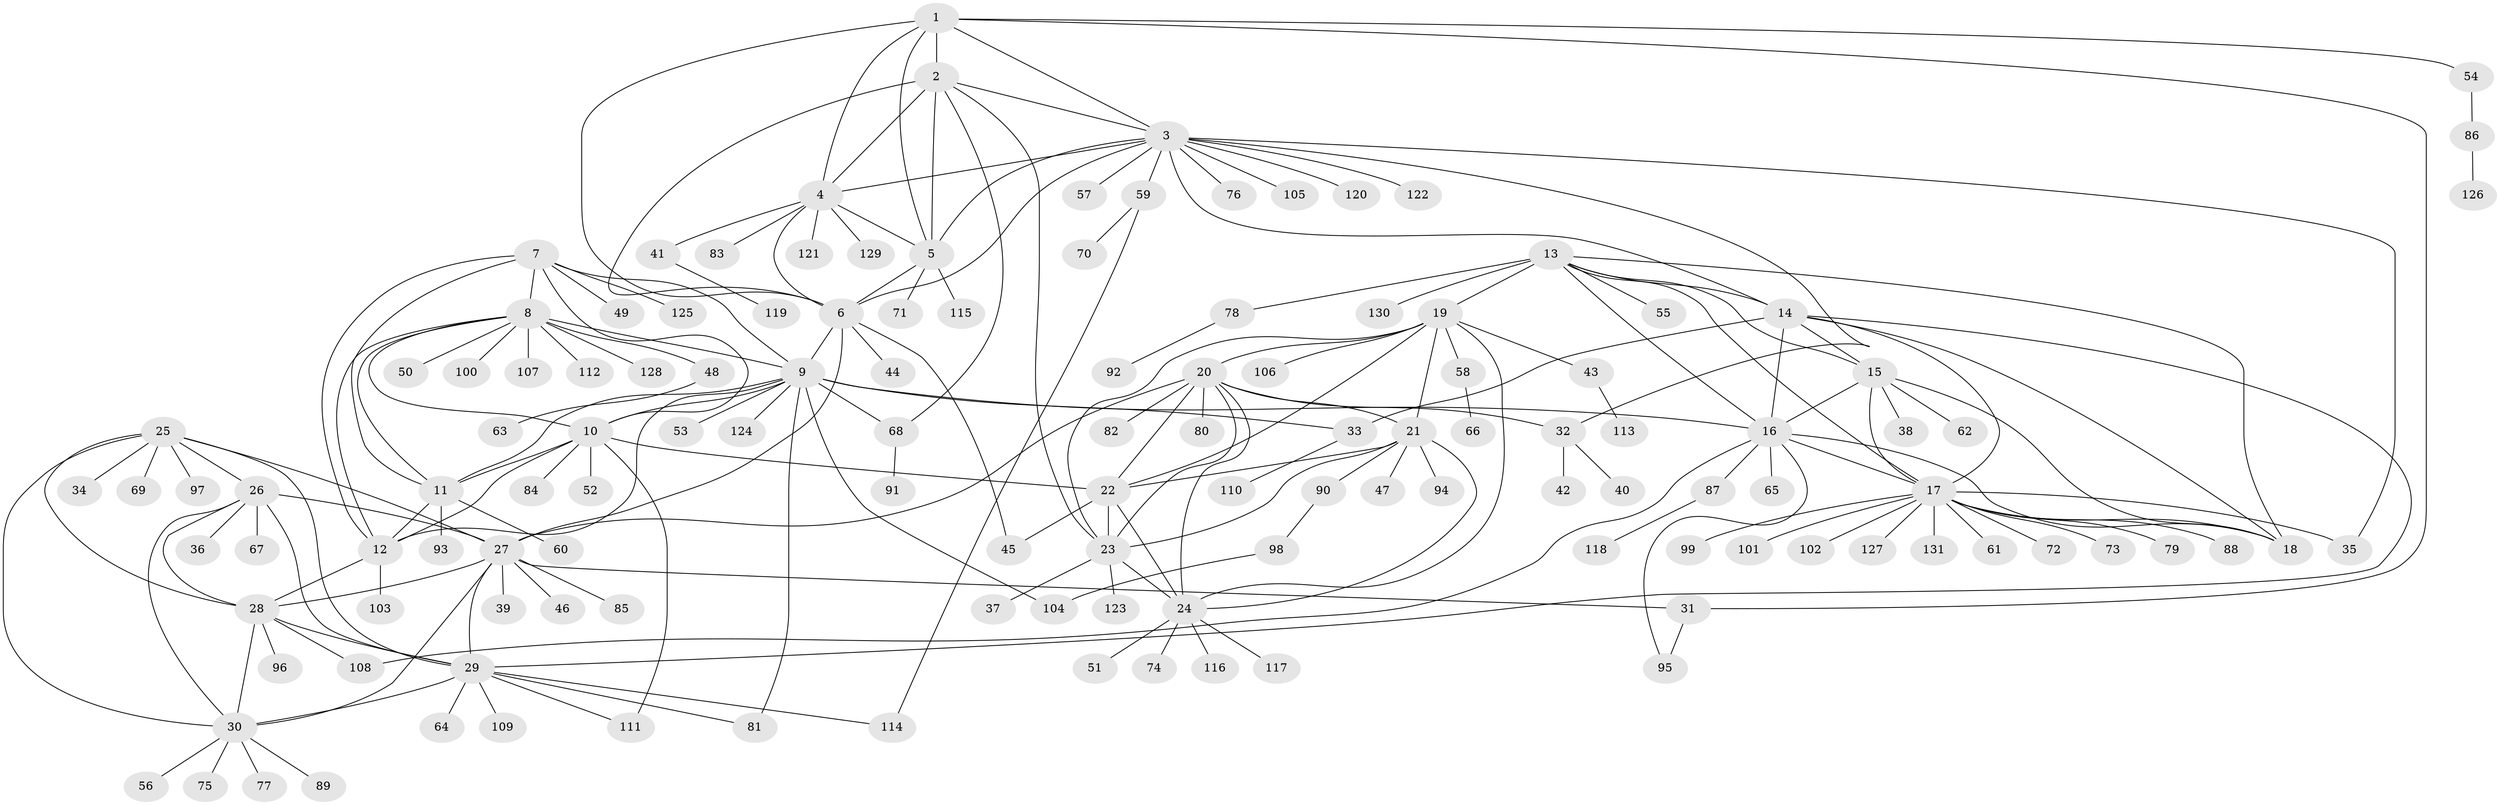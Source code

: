 // coarse degree distribution, {7: 0.019417475728155338, 5: 0.038834951456310676, 11: 0.02912621359223301, 9: 0.019417475728155338, 12: 0.019417475728155338, 8: 0.019417475728155338, 13: 0.009708737864077669, 14: 0.009708737864077669, 4: 0.009708737864077669, 10: 0.019417475728155338, 6: 0.009708737864077669, 3: 0.038834951456310676, 2: 0.0970873786407767, 1: 0.6601941747572816}
// Generated by graph-tools (version 1.1) at 2025/42/03/06/25 10:42:13]
// undirected, 131 vertices, 198 edges
graph export_dot {
graph [start="1"]
  node [color=gray90,style=filled];
  1;
  2;
  3;
  4;
  5;
  6;
  7;
  8;
  9;
  10;
  11;
  12;
  13;
  14;
  15;
  16;
  17;
  18;
  19;
  20;
  21;
  22;
  23;
  24;
  25;
  26;
  27;
  28;
  29;
  30;
  31;
  32;
  33;
  34;
  35;
  36;
  37;
  38;
  39;
  40;
  41;
  42;
  43;
  44;
  45;
  46;
  47;
  48;
  49;
  50;
  51;
  52;
  53;
  54;
  55;
  56;
  57;
  58;
  59;
  60;
  61;
  62;
  63;
  64;
  65;
  66;
  67;
  68;
  69;
  70;
  71;
  72;
  73;
  74;
  75;
  76;
  77;
  78;
  79;
  80;
  81;
  82;
  83;
  84;
  85;
  86;
  87;
  88;
  89;
  90;
  91;
  92;
  93;
  94;
  95;
  96;
  97;
  98;
  99;
  100;
  101;
  102;
  103;
  104;
  105;
  106;
  107;
  108;
  109;
  110;
  111;
  112;
  113;
  114;
  115;
  116;
  117;
  118;
  119;
  120;
  121;
  122;
  123;
  124;
  125;
  126;
  127;
  128;
  129;
  130;
  131;
  1 -- 2;
  1 -- 3;
  1 -- 4;
  1 -- 5;
  1 -- 6;
  1 -- 31;
  1 -- 54;
  2 -- 3;
  2 -- 4;
  2 -- 5;
  2 -- 6;
  2 -- 23;
  2 -- 68;
  3 -- 4;
  3 -- 5;
  3 -- 6;
  3 -- 14;
  3 -- 32;
  3 -- 35;
  3 -- 57;
  3 -- 59;
  3 -- 76;
  3 -- 105;
  3 -- 120;
  3 -- 122;
  4 -- 5;
  4 -- 6;
  4 -- 41;
  4 -- 83;
  4 -- 121;
  4 -- 129;
  5 -- 6;
  5 -- 71;
  5 -- 115;
  6 -- 9;
  6 -- 27;
  6 -- 44;
  6 -- 45;
  7 -- 8;
  7 -- 9;
  7 -- 10;
  7 -- 11;
  7 -- 12;
  7 -- 49;
  7 -- 125;
  8 -- 9;
  8 -- 10;
  8 -- 11;
  8 -- 12;
  8 -- 48;
  8 -- 50;
  8 -- 100;
  8 -- 107;
  8 -- 112;
  8 -- 128;
  9 -- 10;
  9 -- 11;
  9 -- 12;
  9 -- 16;
  9 -- 33;
  9 -- 53;
  9 -- 68;
  9 -- 81;
  9 -- 104;
  9 -- 124;
  10 -- 11;
  10 -- 12;
  10 -- 22;
  10 -- 52;
  10 -- 84;
  10 -- 111;
  11 -- 12;
  11 -- 60;
  11 -- 93;
  12 -- 28;
  12 -- 103;
  13 -- 14;
  13 -- 15;
  13 -- 16;
  13 -- 17;
  13 -- 18;
  13 -- 19;
  13 -- 55;
  13 -- 78;
  13 -- 130;
  14 -- 15;
  14 -- 16;
  14 -- 17;
  14 -- 18;
  14 -- 29;
  14 -- 33;
  15 -- 16;
  15 -- 17;
  15 -- 18;
  15 -- 38;
  15 -- 62;
  16 -- 17;
  16 -- 18;
  16 -- 65;
  16 -- 87;
  16 -- 95;
  16 -- 108;
  17 -- 18;
  17 -- 35;
  17 -- 61;
  17 -- 72;
  17 -- 73;
  17 -- 79;
  17 -- 88;
  17 -- 99;
  17 -- 101;
  17 -- 102;
  17 -- 127;
  17 -- 131;
  19 -- 20;
  19 -- 21;
  19 -- 22;
  19 -- 23;
  19 -- 24;
  19 -- 43;
  19 -- 58;
  19 -- 106;
  20 -- 21;
  20 -- 22;
  20 -- 23;
  20 -- 24;
  20 -- 27;
  20 -- 32;
  20 -- 80;
  20 -- 82;
  21 -- 22;
  21 -- 23;
  21 -- 24;
  21 -- 47;
  21 -- 90;
  21 -- 94;
  22 -- 23;
  22 -- 24;
  22 -- 45;
  23 -- 24;
  23 -- 37;
  23 -- 123;
  24 -- 51;
  24 -- 74;
  24 -- 116;
  24 -- 117;
  25 -- 26;
  25 -- 27;
  25 -- 28;
  25 -- 29;
  25 -- 30;
  25 -- 34;
  25 -- 69;
  25 -- 97;
  26 -- 27;
  26 -- 28;
  26 -- 29;
  26 -- 30;
  26 -- 36;
  26 -- 67;
  27 -- 28;
  27 -- 29;
  27 -- 30;
  27 -- 31;
  27 -- 39;
  27 -- 46;
  27 -- 85;
  28 -- 29;
  28 -- 30;
  28 -- 96;
  28 -- 108;
  29 -- 30;
  29 -- 64;
  29 -- 81;
  29 -- 109;
  29 -- 111;
  29 -- 114;
  30 -- 56;
  30 -- 75;
  30 -- 77;
  30 -- 89;
  31 -- 95;
  32 -- 40;
  32 -- 42;
  33 -- 110;
  41 -- 119;
  43 -- 113;
  48 -- 63;
  54 -- 86;
  58 -- 66;
  59 -- 70;
  59 -- 114;
  68 -- 91;
  78 -- 92;
  86 -- 126;
  87 -- 118;
  90 -- 98;
  98 -- 104;
}
